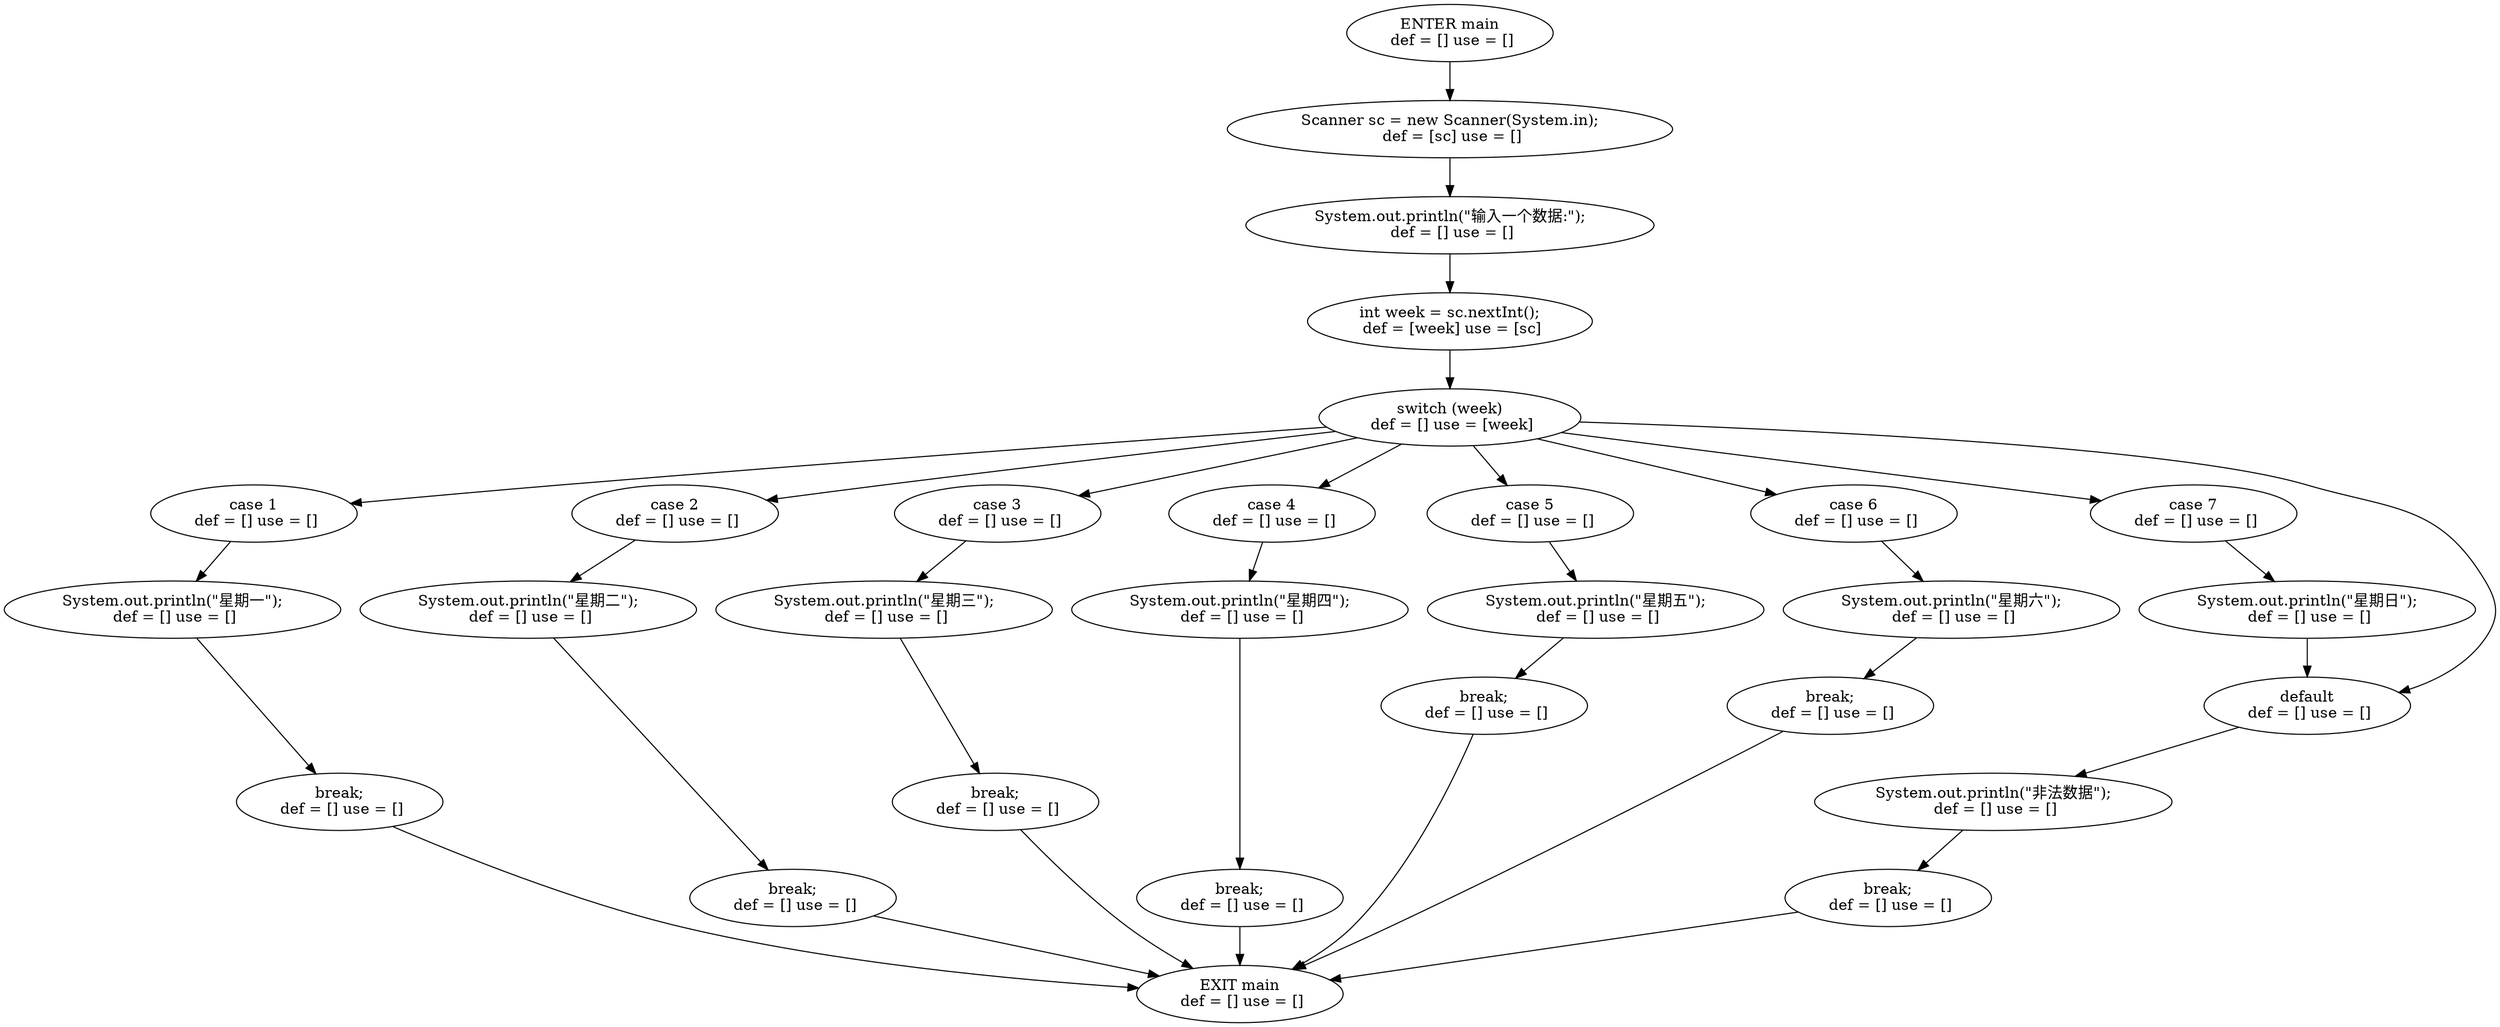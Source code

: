 strict digraph G {
  0 [ label="ENTER main
 def = [] use = []" ];
  1 [ label="EXIT main
 def = [] use = []" ];
  2 [ label="Scanner sc = new Scanner(System.in);
 def = [sc] use = []" ];
  3 [ label="System.out.println(\"输入一个数据:\");
 def = [] use = []" ];
  4 [ label="int week = sc.nextInt();
 def = [week] use = [sc]" ];
  5 [ label="switch (week)
 def = [] use = [week]" ];
  6 [ label="case 1
 def = [] use = []" ];
  7 [ label="System.out.println(\"星期一\");
 def = [] use = []" ];
  8 [ label="break;
 def = [] use = []" ];
  9 [ label="case 2
 def = [] use = []" ];
  10 [ label="System.out.println(\"星期二\");
 def = [] use = []" ];
  11 [ label="break;
 def = [] use = []" ];
  12 [ label="case 3
 def = [] use = []" ];
  13 [ label="System.out.println(\"星期三\");
 def = [] use = []" ];
  14 [ label="break;
 def = [] use = []" ];
  15 [ label="case 4
 def = [] use = []" ];
  16 [ label="System.out.println(\"星期四\");
 def = [] use = []" ];
  17 [ label="break;
 def = [] use = []" ];
  18 [ label="case 5
 def = [] use = []" ];
  19 [ label="System.out.println(\"星期五\");
 def = [] use = []" ];
  20 [ label="break;
 def = [] use = []" ];
  21 [ label="case 6
 def = [] use = []" ];
  22 [ label="System.out.println(\"星期六\");
 def = [] use = []" ];
  23 [ label="break;
 def = [] use = []" ];
  24 [ label="case 7
 def = [] use = []" ];
  25 [ label="System.out.println(\"星期日\");
 def = [] use = []" ];
  26 [ label="default
 def = [] use = []" ];
  27 [ label="System.out.println(\"非法数据\");
 def = [] use = []" ];
  28 [ label="break;
 def = [] use = []" ];
  0 -> 2;
  2 -> 3;
  3 -> 4;
  4 -> 5;
  5 -> 6;
  6 -> 7;
  7 -> 8;
  5 -> 9;
  9 -> 10;
  10 -> 11;
  5 -> 12;
  12 -> 13;
  13 -> 14;
  5 -> 15;
  15 -> 16;
  16 -> 17;
  5 -> 18;
  18 -> 19;
  19 -> 20;
  5 -> 21;
  21 -> 22;
  22 -> 23;
  5 -> 24;
  24 -> 25;
  25 -> 26;
  5 -> 26;
  26 -> 27;
  27 -> 28;
  8 -> 1;
  11 -> 1;
  14 -> 1;
  17 -> 1;
  20 -> 1;
  23 -> 1;
  28 -> 1;
}
